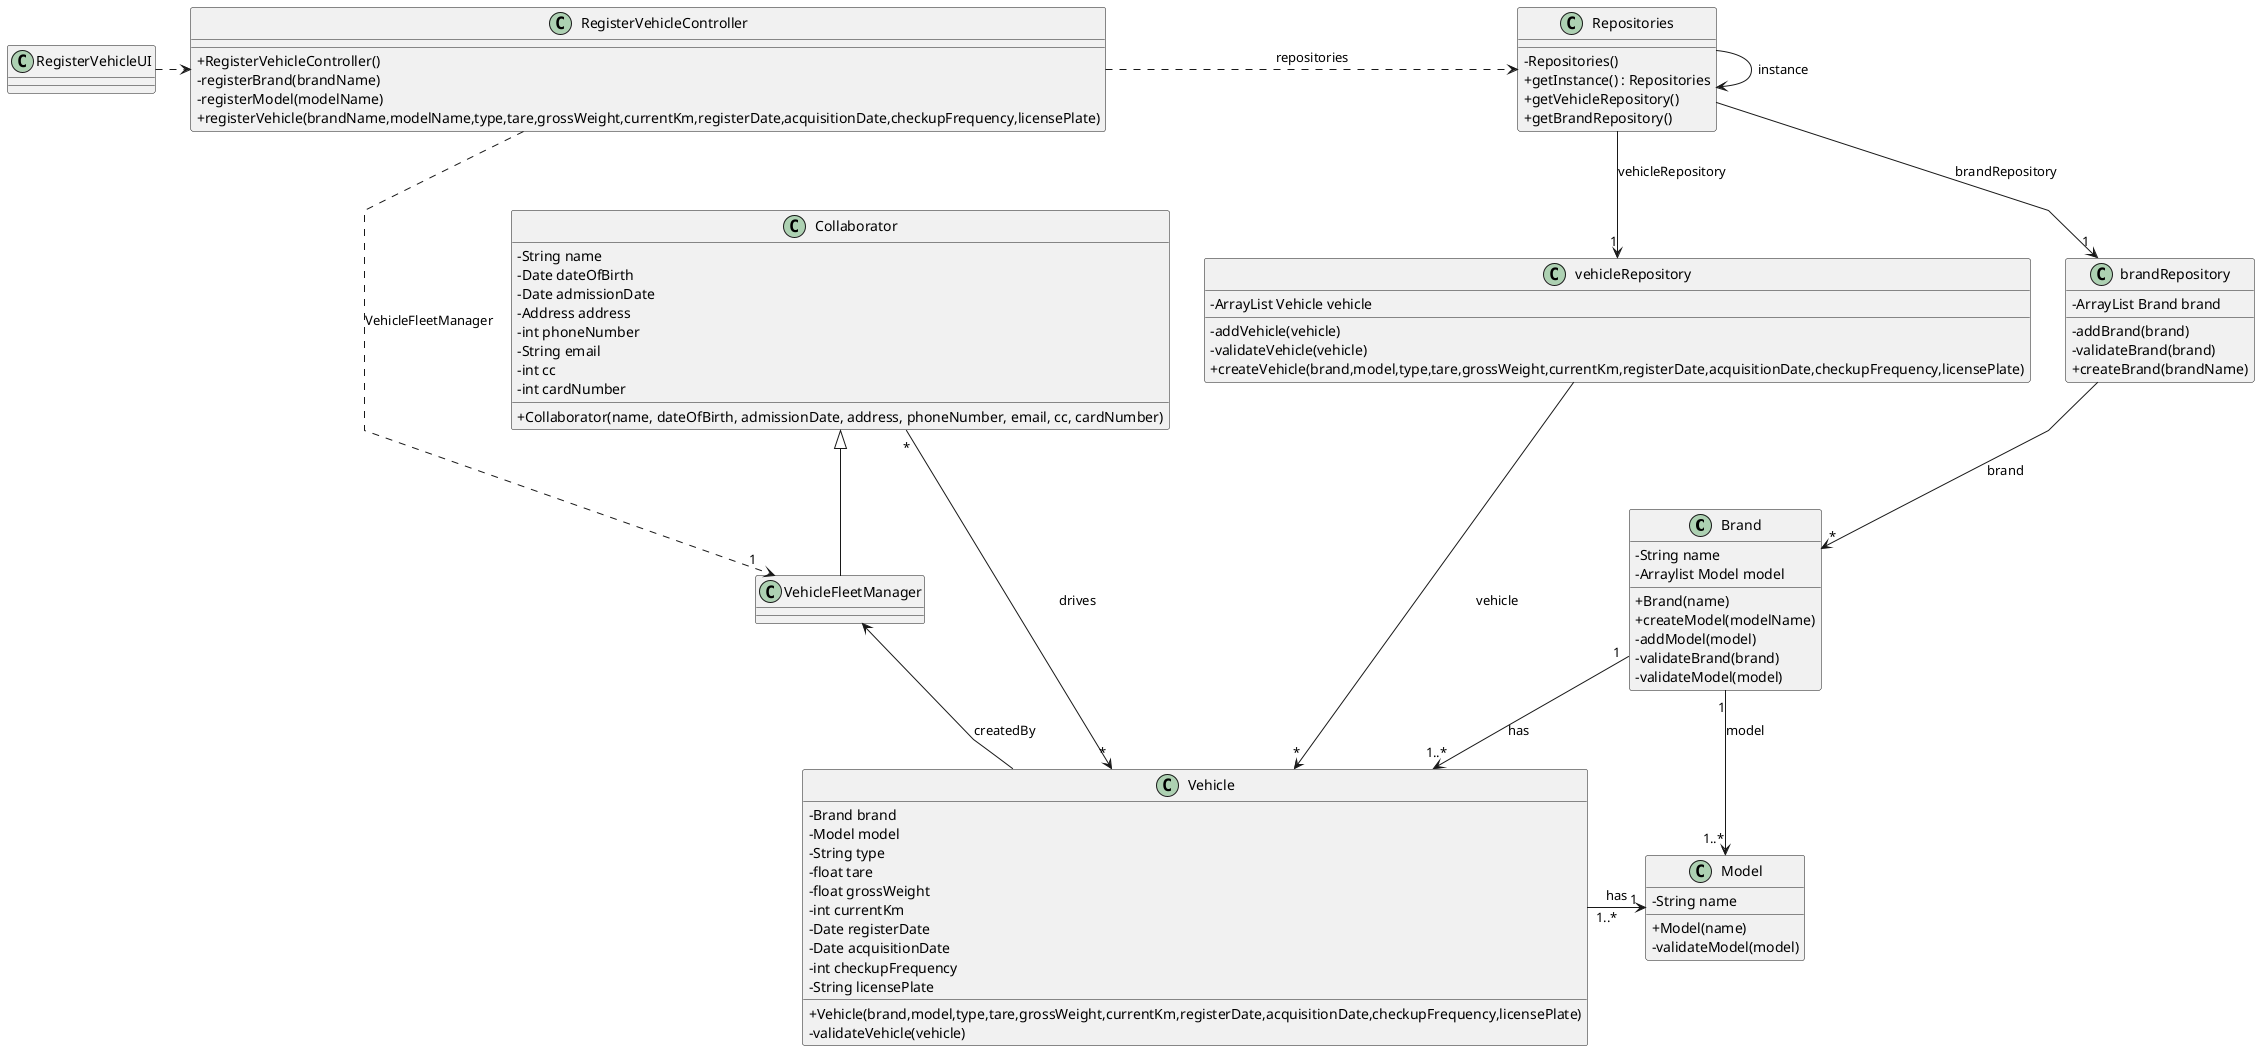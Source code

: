 @startuml
'skinparam monochrome true
skinparam packageStyle rectangle
skinparam shadowing false
skinparam linetype polyline
'skinparam linetype orto

skinparam classAttributeIconSize 0

'left to right direction

class Brand {
    - String name
    - Arraylist Model model

    + Brand(name)
    + createModel(modelName)
    - addModel(model)
    - validateBrand(brand)
    - validateModel(model)
}

class Model {
    - String name

    + Model(name)
    - validateModel(model)
}

class Vehicle {
    - Brand brand
    - Model model
    - String type
    - float tare
    - float grossWeight
    - int currentKm
    - Date registerDate
    - Date acquisitionDate
    - int checkupFrequency
    - String licensePlate

    + Vehicle(brand,model,type,tare,grossWeight,currentKm,registerDate,acquisitionDate,checkupFrequency,licensePlate)
    - validateVehicle(vehicle)
}

class RegisterVehicleController {

    + RegisterVehicleController()
    - registerBrand(brandName)
    - registerModel(modelName)
    + registerVehicle(brandName,modelName,type,tare,grossWeight,currentKm,registerDate,acquisitionDate,checkupFrequency,licensePlate)
}

class RegisterVehicleUI {
}

class Collaborator {
    -String name
    -Date dateOfBirth
    -Date admissionDate
    -Address address
    -int phoneNumber
    -String email
    -int cc
    -int cardNumber

    + Collaborator(name, dateOfBirth, admissionDate, address, phoneNumber, email, cc, cardNumber)
}

class VehicleFleetManager {
}

class Repositories {

    - Repositories()
    + getInstance() : Repositories
    + getVehicleRepository()
    + getBrandRepository()
}

class vehicleRepository {
    - ArrayList Vehicle vehicle

    - addVehicle(vehicle)
    - validateVehicle(vehicle)
    + createVehicle(brand,model,type,tare,grossWeight,currentKm,registerDate,acquisitionDate,checkupFrequency,licensePlate)
}

class brandRepository {
    - ArrayList Brand brand

    - addBrand(brand)
    - validateBrand(brand)
    + createBrand(brandName)
}

RegisterVehicleController .> Repositories : repositories
RegisterVehicleUI .> RegisterVehicleController
Repositories -> Repositories : instance
Repositories --> "1" vehicleRepository : vehicleRepository
Repositories --> "1" brandRepository : brandRepository
vehicleRepository ---> "*" Vehicle : vehicle
brandRepository --> "*" Brand : brand
Collaborator  <|--  VehicleFleetManager
RegisterVehicleController ..> "1" VehicleFleetManager : VehicleFleetManager
VehicleFleetManager <--  Vehicle: createdBy
Collaborator "*" --> "*" Vehicle : drives
Brand "1" --> "1..*" Model : model
Brand "1" --> "1..*" Vehicle : has
Vehicle "1..*" -> "1" Model : has


@enduml
